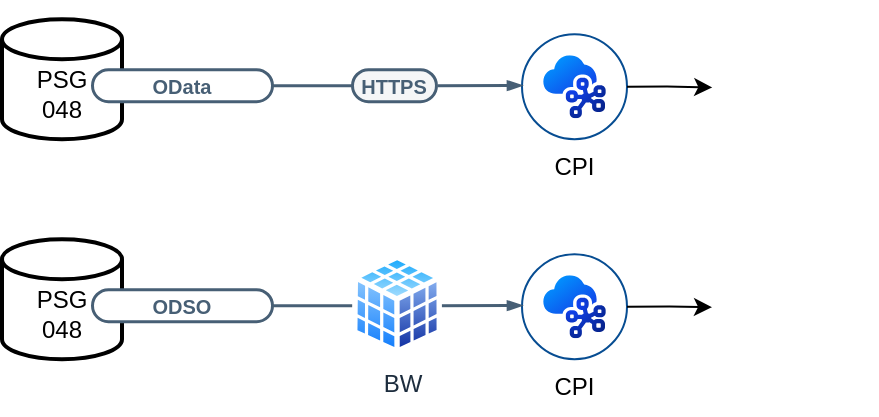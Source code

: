 <mxfile version="27.1.6">
  <diagram name="Page-1" id="TwmLWg7ab1tGd4AwsoY-">
    <mxGraphModel dx="2066" dy="743" grid="1" gridSize="10" guides="1" tooltips="1" connect="1" arrows="1" fold="1" page="1" pageScale="1" pageWidth="850" pageHeight="1100" math="0" shadow="0">
      <root>
        <mxCell id="0" />
        <mxCell id="1" parent="0" />
        <mxCell id="nrNRsmrhyKA8scr1iZmM-1" value="CPI" style="shape=mxgraph.sap.icon;labelPosition=center;verticalLabelPosition=bottom;align=center;verticalAlign=top;strokeWidth=1;strokeColor=light-dark(#074d92, #2f3336);fillColor=none;gradientColor=#FCFCFC;gradientDirection=west;aspect=fixed;SAPIcon=SAP_Integration_Suite_-_Cloud_Integration" vertex="1" parent="1">
          <mxGeometry x="400" y="337.09" width="52.5" height="52.5" as="geometry" />
        </mxCell>
        <mxCell id="nrNRsmrhyKA8scr1iZmM-2" value="&lt;div&gt;&lt;br&gt;&lt;/div&gt;&lt;div&gt;PSG&lt;/div&gt;&lt;div&gt;048&lt;/div&gt;" style="strokeWidth=2;html=1;shape=mxgraph.flowchart.database;whiteSpace=wrap;fillColor=none;" vertex="1" parent="1">
          <mxGeometry x="140" y="329.59" width="60" height="60" as="geometry" />
        </mxCell>
        <mxCell id="nrNRsmrhyKA8scr1iZmM-3" value="&lt;font size=&quot;1&quot; color=&quot;#475f75&quot;&gt;&lt;b style=&quot;&quot;&gt;OData&lt;/b&gt;&lt;/font&gt;" style="rounded=1;whiteSpace=wrap;html=1;arcSize=50;strokeColor=#475f75;fillColor=default;strokeWidth=1.5;" vertex="1" parent="1">
          <mxGeometry x="185" y="354.59" width="90" height="16" as="geometry" />
        </mxCell>
        <mxCell id="nrNRsmrhyKA8scr1iZmM-4" value="&lt;p style=&quot;line-height: 114%;&quot;&gt;&lt;font color=&quot;#475f75&quot; size=&quot;1&quot;&gt;&lt;b style=&quot;&quot;&gt;HTTPS&lt;/b&gt;&lt;/font&gt;&lt;/p&gt;" style="rounded=1;whiteSpace=wrap;html=1;arcSize=50;strokeColor=#475f75;fillColor=#f5f6f7;fontColor=#266f3a;strokeWidth=1.5;" vertex="1" parent="1">
          <mxGeometry x="315" y="354.59" width="41.99" height="16" as="geometry" />
        </mxCell>
        <mxCell id="nrNRsmrhyKA8scr1iZmM-5" value="" style="endArrow=none;html=1;rounded=0;entryX=0;entryY=0.5;entryDx=0;entryDy=0;strokeColor=#475f75;strokeWidth=1.5;" edge="1" parent="1" target="nrNRsmrhyKA8scr1iZmM-4">
          <mxGeometry width="50" height="50" relative="1" as="geometry">
            <mxPoint x="275" y="362.59" as="sourcePoint" />
            <mxPoint x="335" y="352.59" as="targetPoint" />
          </mxGeometry>
        </mxCell>
        <mxCell id="nrNRsmrhyKA8scr1iZmM-6" value="" style="endArrow=blockThin;html=1;rounded=0;entryX=0;entryY=0.5;entryDx=0;entryDy=0;strokeColor=#475f75;strokeWidth=1.5;exitX=1.015;exitY=0.505;exitDx=0;exitDy=0;exitPerimeter=0;endFill=1;endSize=4;startSize=4;" edge="1" parent="1" source="nrNRsmrhyKA8scr1iZmM-4">
          <mxGeometry width="50" height="50" relative="1" as="geometry">
            <mxPoint x="360" y="362.54" as="sourcePoint" />
            <mxPoint x="400" y="362.54" as="targetPoint" />
          </mxGeometry>
        </mxCell>
        <mxCell id="nrNRsmrhyKA8scr1iZmM-7" style="edgeStyle=orthogonalEdgeStyle;rounded=0;orthogonalLoop=1;jettySize=auto;html=1;exitX=1;exitY=0.5;exitDx=0;exitDy=0;exitPerimeter=0;entryX=0.107;entryY=0.513;entryDx=0;entryDy=0;entryPerimeter=0;" edge="1" parent="1" source="nrNRsmrhyKA8scr1iZmM-1" target="nrNRsmrhyKA8scr1iZmM-17">
          <mxGeometry relative="1" as="geometry" />
        </mxCell>
        <mxCell id="nrNRsmrhyKA8scr1iZmM-8" value="CPI" style="shape=mxgraph.sap.icon;labelPosition=center;verticalLabelPosition=bottom;align=center;verticalAlign=top;strokeWidth=1;strokeColor=light-dark(#074d92, #2f3336);fillColor=none;gradientColor=#FCFCFC;gradientDirection=west;aspect=fixed;SAPIcon=SAP_Integration_Suite_-_Cloud_Integration" vertex="1" parent="1">
          <mxGeometry x="400" y="447.09" width="52.5" height="52.5" as="geometry" />
        </mxCell>
        <mxCell id="nrNRsmrhyKA8scr1iZmM-9" value="&lt;div&gt;&lt;br&gt;&lt;/div&gt;&lt;div&gt;PSG&lt;/div&gt;&lt;div&gt;048&lt;/div&gt;" style="strokeWidth=2;html=1;shape=mxgraph.flowchart.database;whiteSpace=wrap;fillColor=none;" vertex="1" parent="1">
          <mxGeometry x="140" y="439.59" width="60" height="60" as="geometry" />
        </mxCell>
        <mxCell id="nrNRsmrhyKA8scr1iZmM-10" value="&lt;font size=&quot;1&quot; color=&quot;#475f75&quot;&gt;&lt;b style=&quot;&quot;&gt;ODSO&lt;/b&gt;&lt;/font&gt;" style="rounded=1;whiteSpace=wrap;html=1;arcSize=50;strokeColor=#475f75;fillColor=default;strokeWidth=1.5;" vertex="1" parent="1">
          <mxGeometry x="185" y="464.59" width="90" height="16" as="geometry" />
        </mxCell>
        <mxCell id="nrNRsmrhyKA8scr1iZmM-11" value="" style="endArrow=none;html=1;rounded=0;entryX=0;entryY=0.5;entryDx=0;entryDy=0;strokeColor=#475f75;strokeWidth=1.5;" edge="1" parent="1">
          <mxGeometry width="50" height="50" relative="1" as="geometry">
            <mxPoint x="275" y="472.59" as="sourcePoint" />
            <mxPoint x="315" y="472.59" as="targetPoint" />
          </mxGeometry>
        </mxCell>
        <mxCell id="nrNRsmrhyKA8scr1iZmM-12" value="" style="endArrow=blockThin;html=1;rounded=0;entryX=0;entryY=0.5;entryDx=0;entryDy=0;strokeColor=#475f75;strokeWidth=1.5;exitX=1.015;exitY=0.505;exitDx=0;exitDy=0;exitPerimeter=0;endFill=1;endSize=4;startSize=4;" edge="1" parent="1">
          <mxGeometry width="50" height="50" relative="1" as="geometry">
            <mxPoint x="357.62" y="472.67" as="sourcePoint" />
            <mxPoint x="400" y="472.54" as="targetPoint" />
          </mxGeometry>
        </mxCell>
        <mxCell id="nrNRsmrhyKA8scr1iZmM-13" style="edgeStyle=orthogonalEdgeStyle;rounded=0;orthogonalLoop=1;jettySize=auto;html=1;exitX=1;exitY=0.5;exitDx=0;exitDy=0;exitPerimeter=0;entryX=0.107;entryY=0.513;entryDx=0;entryDy=0;entryPerimeter=0;" edge="1" parent="1" source="nrNRsmrhyKA8scr1iZmM-8">
          <mxGeometry relative="1" as="geometry">
            <mxPoint x="495" y="473.59" as="targetPoint" />
          </mxGeometry>
        </mxCell>
        <mxCell id="nrNRsmrhyKA8scr1iZmM-14" value="" style="shape=image;verticalLabelPosition=bottom;labelBackgroundColor=default;verticalAlign=top;aspect=fixed;imageAspect=0;image=https://sapbtp.in/wp-content/uploads/2023/02/SAP-BTP-IN-LOGO.png;" vertex="1" parent="1">
          <mxGeometry x="492" y="430" width="85.18" height="85.18" as="geometry" />
        </mxCell>
        <mxCell id="nrNRsmrhyKA8scr1iZmM-15" value="&lt;div&gt;&lt;br&gt;&lt;/div&gt;" style="image;aspect=fixed;perimeter=ellipsePerimeter;html=1;align=center;shadow=0;dashed=0;spacingTop=3;image=img/lib/active_directory/database_cube.svg;" vertex="1" parent="1">
          <mxGeometry x="315" y="447.09" width="45" height="50" as="geometry" />
        </mxCell>
        <mxCell id="nrNRsmrhyKA8scr1iZmM-16" value="&lt;font size=&quot;1&quot; face=&quot;arial&quot; style=&quot;&quot;&gt;&lt;span style=&quot;font-size: 12px;&quot;&gt;BW&lt;/span&gt;&lt;/font&gt;" style="text;html=1;align=center;verticalAlign=middle;resizable=0;points=[[0,0.5,0,0,0],[0.5,0,0,0,0],[0.5,1,0,0,0],[1,0.5,0,0,0]];autosize=1;strokeColor=none;fillColor=none;fontSize=12;fontColor=#1D2D3E;fontFamily=Helvetica;" vertex="1" parent="1">
          <mxGeometry x="320" y="497.09" width="40" height="30" as="geometry" />
        </mxCell>
        <mxCell id="nrNRsmrhyKA8scr1iZmM-17" value="" style="shape=image;verticalLabelPosition=bottom;labelBackgroundColor=default;verticalAlign=top;aspect=fixed;imageAspect=0;image=https://sapbtp.in/wp-content/uploads/2023/02/SAP-BTP-IN-LOGO.png;" vertex="1" parent="1">
          <mxGeometry x="486" y="320" width="85.18" height="85.18" as="geometry" />
        </mxCell>
      </root>
    </mxGraphModel>
  </diagram>
</mxfile>
